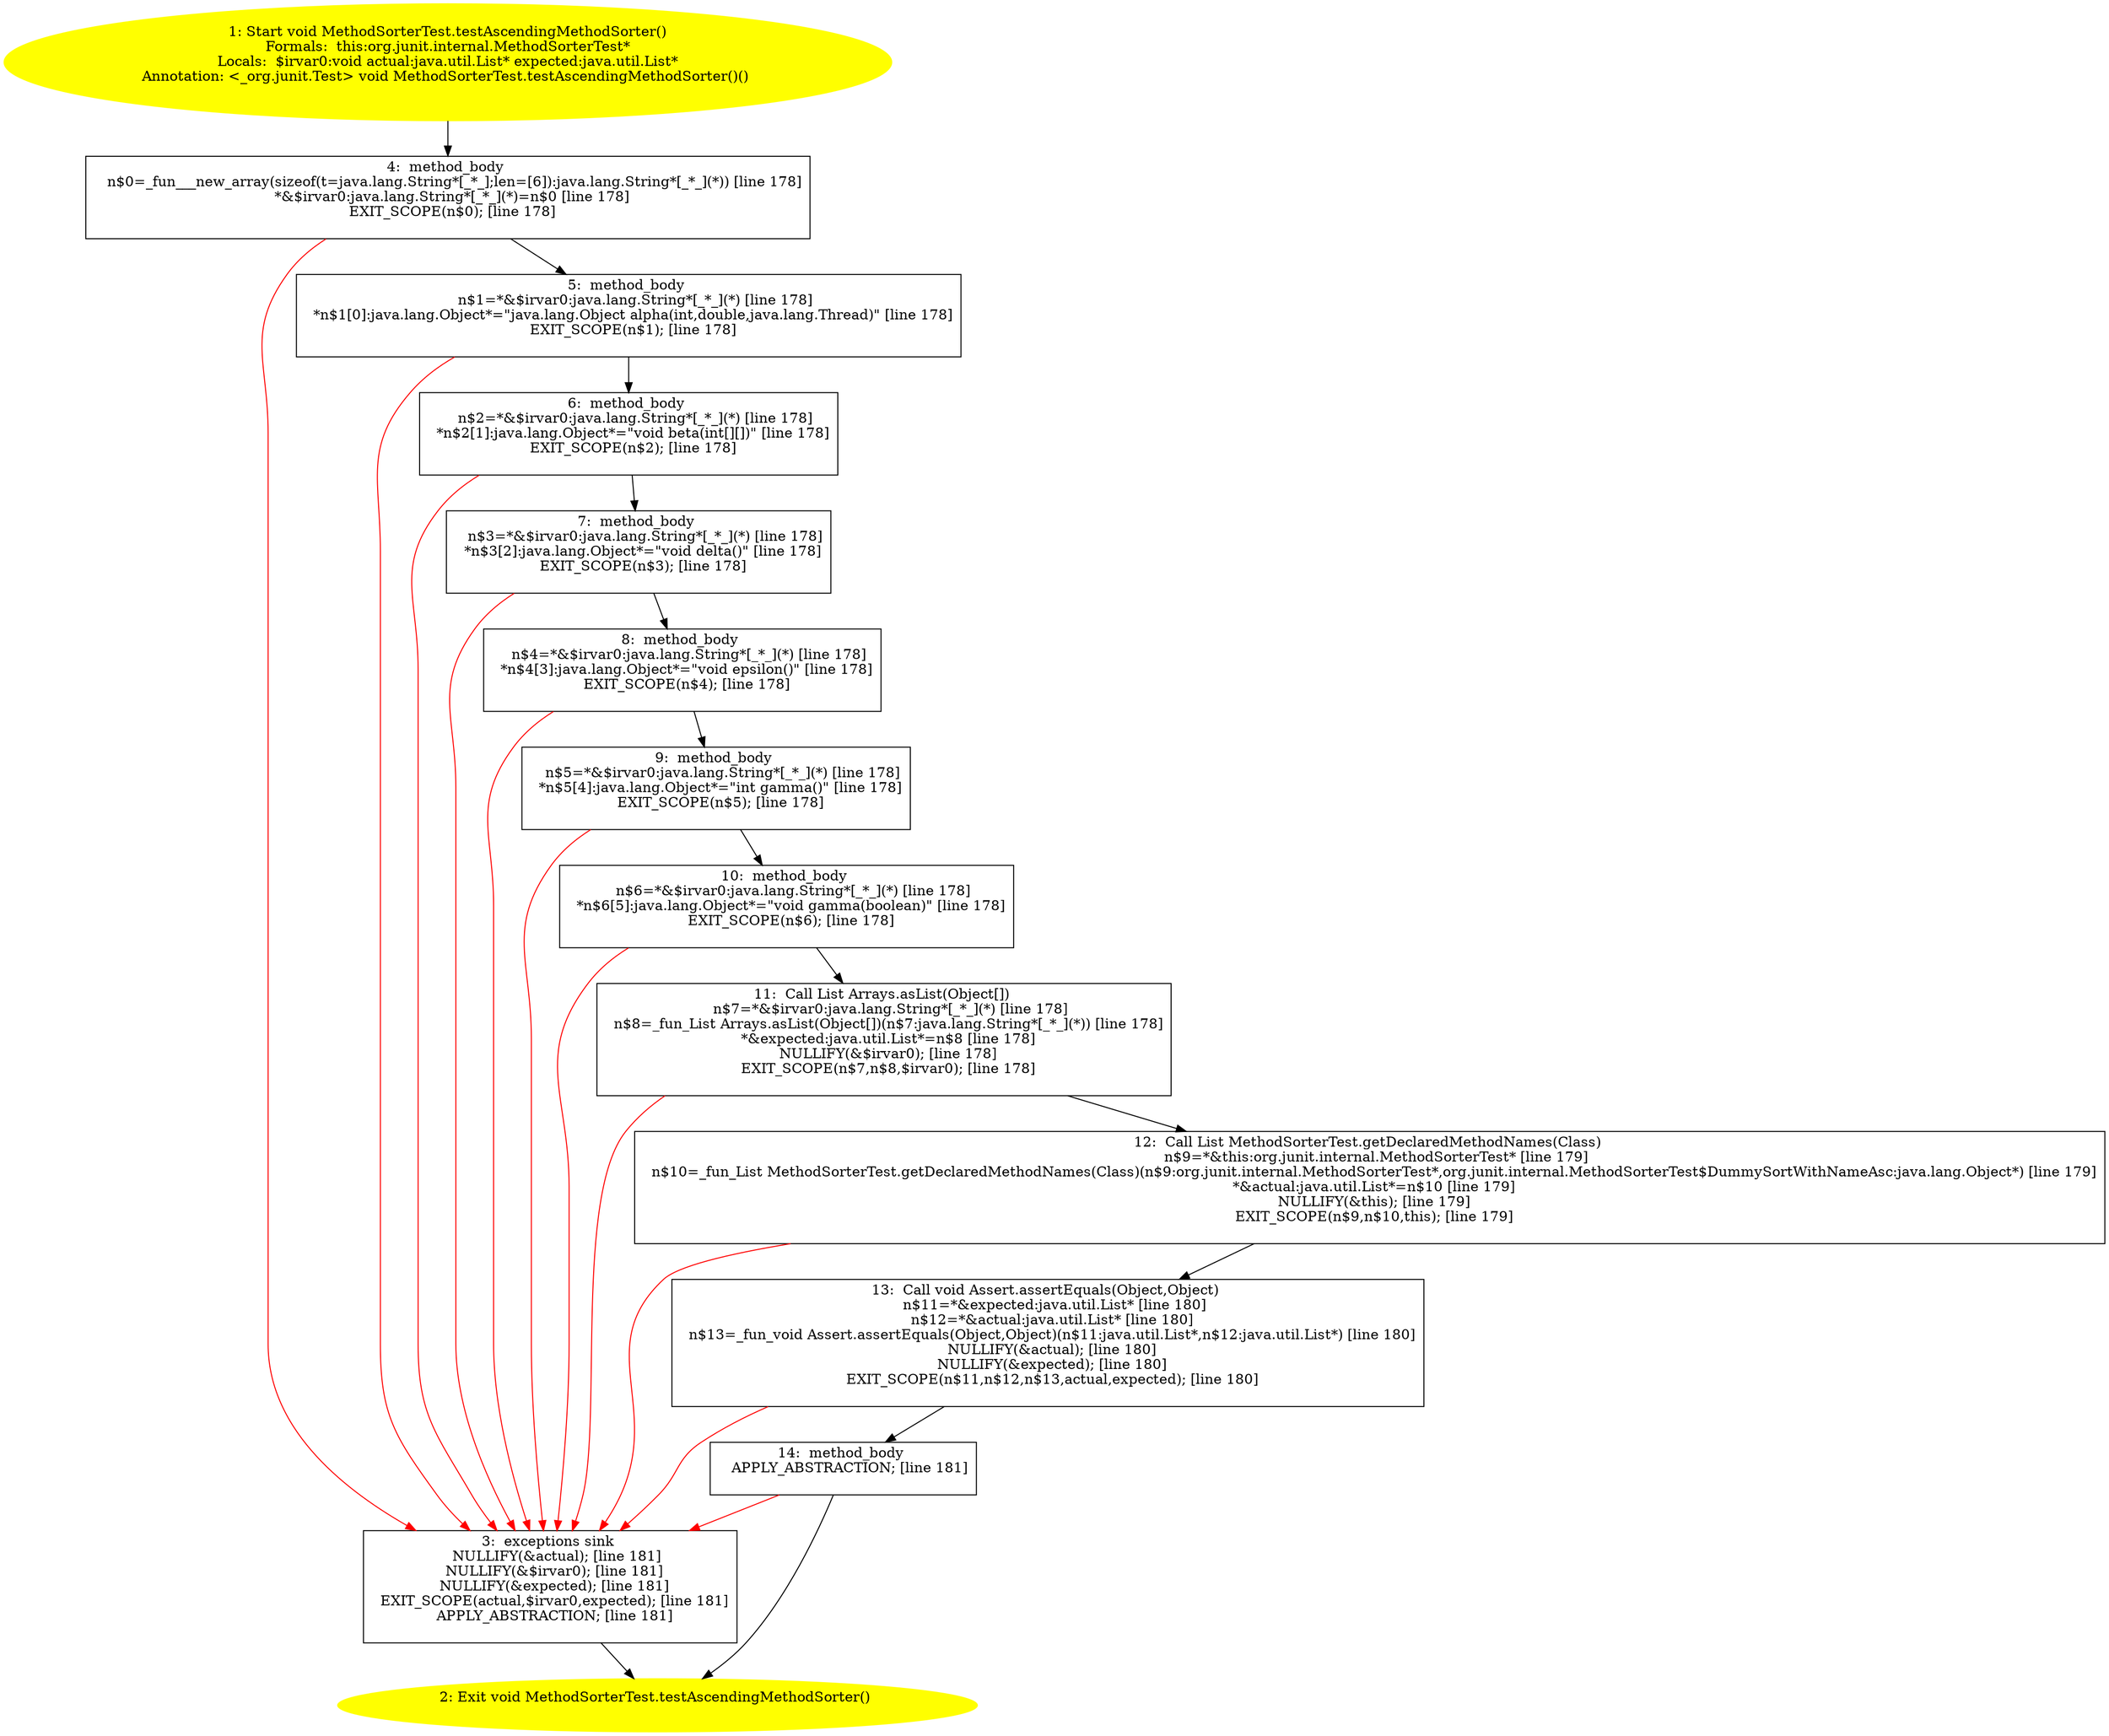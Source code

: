 /* @generated */
digraph cfg {
"org.junit.internal.MethodSorterTest.testAscendingMethodSorter():void.29b2c92d54caef8e980ee841b41265ba_1" [label="1: Start void MethodSorterTest.testAscendingMethodSorter()\nFormals:  this:org.junit.internal.MethodSorterTest*\nLocals:  $irvar0:void actual:java.util.List* expected:java.util.List*\nAnnotation: <_org.junit.Test> void MethodSorterTest.testAscendingMethodSorter()() \n  " color=yellow style=filled]
	

	 "org.junit.internal.MethodSorterTest.testAscendingMethodSorter():void.29b2c92d54caef8e980ee841b41265ba_1" -> "org.junit.internal.MethodSorterTest.testAscendingMethodSorter():void.29b2c92d54caef8e980ee841b41265ba_4" ;
"org.junit.internal.MethodSorterTest.testAscendingMethodSorter():void.29b2c92d54caef8e980ee841b41265ba_2" [label="2: Exit void MethodSorterTest.testAscendingMethodSorter() \n  " color=yellow style=filled]
	

"org.junit.internal.MethodSorterTest.testAscendingMethodSorter():void.29b2c92d54caef8e980ee841b41265ba_3" [label="3:  exceptions sink \n   NULLIFY(&actual); [line 181]\n  NULLIFY(&$irvar0); [line 181]\n  NULLIFY(&expected); [line 181]\n  EXIT_SCOPE(actual,$irvar0,expected); [line 181]\n  APPLY_ABSTRACTION; [line 181]\n " shape="box"]
	

	 "org.junit.internal.MethodSorterTest.testAscendingMethodSorter():void.29b2c92d54caef8e980ee841b41265ba_3" -> "org.junit.internal.MethodSorterTest.testAscendingMethodSorter():void.29b2c92d54caef8e980ee841b41265ba_2" ;
"org.junit.internal.MethodSorterTest.testAscendingMethodSorter():void.29b2c92d54caef8e980ee841b41265ba_4" [label="4:  method_body \n   n$0=_fun___new_array(sizeof(t=java.lang.String*[_*_];len=[6]):java.lang.String*[_*_](*)) [line 178]\n  *&$irvar0:java.lang.String*[_*_](*)=n$0 [line 178]\n  EXIT_SCOPE(n$0); [line 178]\n " shape="box"]
	

	 "org.junit.internal.MethodSorterTest.testAscendingMethodSorter():void.29b2c92d54caef8e980ee841b41265ba_4" -> "org.junit.internal.MethodSorterTest.testAscendingMethodSorter():void.29b2c92d54caef8e980ee841b41265ba_5" ;
	 "org.junit.internal.MethodSorterTest.testAscendingMethodSorter():void.29b2c92d54caef8e980ee841b41265ba_4" -> "org.junit.internal.MethodSorterTest.testAscendingMethodSorter():void.29b2c92d54caef8e980ee841b41265ba_3" [color="red" ];
"org.junit.internal.MethodSorterTest.testAscendingMethodSorter():void.29b2c92d54caef8e980ee841b41265ba_5" [label="5:  method_body \n   n$1=*&$irvar0:java.lang.String*[_*_](*) [line 178]\n  *n$1[0]:java.lang.Object*=\"java.lang.Object alpha(int,double,java.lang.Thread)\" [line 178]\n  EXIT_SCOPE(n$1); [line 178]\n " shape="box"]
	

	 "org.junit.internal.MethodSorterTest.testAscendingMethodSorter():void.29b2c92d54caef8e980ee841b41265ba_5" -> "org.junit.internal.MethodSorterTest.testAscendingMethodSorter():void.29b2c92d54caef8e980ee841b41265ba_6" ;
	 "org.junit.internal.MethodSorterTest.testAscendingMethodSorter():void.29b2c92d54caef8e980ee841b41265ba_5" -> "org.junit.internal.MethodSorterTest.testAscendingMethodSorter():void.29b2c92d54caef8e980ee841b41265ba_3" [color="red" ];
"org.junit.internal.MethodSorterTest.testAscendingMethodSorter():void.29b2c92d54caef8e980ee841b41265ba_6" [label="6:  method_body \n   n$2=*&$irvar0:java.lang.String*[_*_](*) [line 178]\n  *n$2[1]:java.lang.Object*=\"void beta(int[][])\" [line 178]\n  EXIT_SCOPE(n$2); [line 178]\n " shape="box"]
	

	 "org.junit.internal.MethodSorterTest.testAscendingMethodSorter():void.29b2c92d54caef8e980ee841b41265ba_6" -> "org.junit.internal.MethodSorterTest.testAscendingMethodSorter():void.29b2c92d54caef8e980ee841b41265ba_7" ;
	 "org.junit.internal.MethodSorterTest.testAscendingMethodSorter():void.29b2c92d54caef8e980ee841b41265ba_6" -> "org.junit.internal.MethodSorterTest.testAscendingMethodSorter():void.29b2c92d54caef8e980ee841b41265ba_3" [color="red" ];
"org.junit.internal.MethodSorterTest.testAscendingMethodSorter():void.29b2c92d54caef8e980ee841b41265ba_7" [label="7:  method_body \n   n$3=*&$irvar0:java.lang.String*[_*_](*) [line 178]\n  *n$3[2]:java.lang.Object*=\"void delta()\" [line 178]\n  EXIT_SCOPE(n$3); [line 178]\n " shape="box"]
	

	 "org.junit.internal.MethodSorterTest.testAscendingMethodSorter():void.29b2c92d54caef8e980ee841b41265ba_7" -> "org.junit.internal.MethodSorterTest.testAscendingMethodSorter():void.29b2c92d54caef8e980ee841b41265ba_8" ;
	 "org.junit.internal.MethodSorterTest.testAscendingMethodSorter():void.29b2c92d54caef8e980ee841b41265ba_7" -> "org.junit.internal.MethodSorterTest.testAscendingMethodSorter():void.29b2c92d54caef8e980ee841b41265ba_3" [color="red" ];
"org.junit.internal.MethodSorterTest.testAscendingMethodSorter():void.29b2c92d54caef8e980ee841b41265ba_8" [label="8:  method_body \n   n$4=*&$irvar0:java.lang.String*[_*_](*) [line 178]\n  *n$4[3]:java.lang.Object*=\"void epsilon()\" [line 178]\n  EXIT_SCOPE(n$4); [line 178]\n " shape="box"]
	

	 "org.junit.internal.MethodSorterTest.testAscendingMethodSorter():void.29b2c92d54caef8e980ee841b41265ba_8" -> "org.junit.internal.MethodSorterTest.testAscendingMethodSorter():void.29b2c92d54caef8e980ee841b41265ba_9" ;
	 "org.junit.internal.MethodSorterTest.testAscendingMethodSorter():void.29b2c92d54caef8e980ee841b41265ba_8" -> "org.junit.internal.MethodSorterTest.testAscendingMethodSorter():void.29b2c92d54caef8e980ee841b41265ba_3" [color="red" ];
"org.junit.internal.MethodSorterTest.testAscendingMethodSorter():void.29b2c92d54caef8e980ee841b41265ba_9" [label="9:  method_body \n   n$5=*&$irvar0:java.lang.String*[_*_](*) [line 178]\n  *n$5[4]:java.lang.Object*=\"int gamma()\" [line 178]\n  EXIT_SCOPE(n$5); [line 178]\n " shape="box"]
	

	 "org.junit.internal.MethodSorterTest.testAscendingMethodSorter():void.29b2c92d54caef8e980ee841b41265ba_9" -> "org.junit.internal.MethodSorterTest.testAscendingMethodSorter():void.29b2c92d54caef8e980ee841b41265ba_10" ;
	 "org.junit.internal.MethodSorterTest.testAscendingMethodSorter():void.29b2c92d54caef8e980ee841b41265ba_9" -> "org.junit.internal.MethodSorterTest.testAscendingMethodSorter():void.29b2c92d54caef8e980ee841b41265ba_3" [color="red" ];
"org.junit.internal.MethodSorterTest.testAscendingMethodSorter():void.29b2c92d54caef8e980ee841b41265ba_10" [label="10:  method_body \n   n$6=*&$irvar0:java.lang.String*[_*_](*) [line 178]\n  *n$6[5]:java.lang.Object*=\"void gamma(boolean)\" [line 178]\n  EXIT_SCOPE(n$6); [line 178]\n " shape="box"]
	

	 "org.junit.internal.MethodSorterTest.testAscendingMethodSorter():void.29b2c92d54caef8e980ee841b41265ba_10" -> "org.junit.internal.MethodSorterTest.testAscendingMethodSorter():void.29b2c92d54caef8e980ee841b41265ba_11" ;
	 "org.junit.internal.MethodSorterTest.testAscendingMethodSorter():void.29b2c92d54caef8e980ee841b41265ba_10" -> "org.junit.internal.MethodSorterTest.testAscendingMethodSorter():void.29b2c92d54caef8e980ee841b41265ba_3" [color="red" ];
"org.junit.internal.MethodSorterTest.testAscendingMethodSorter():void.29b2c92d54caef8e980ee841b41265ba_11" [label="11:  Call List Arrays.asList(Object[]) \n   n$7=*&$irvar0:java.lang.String*[_*_](*) [line 178]\n  n$8=_fun_List Arrays.asList(Object[])(n$7:java.lang.String*[_*_](*)) [line 178]\n  *&expected:java.util.List*=n$8 [line 178]\n  NULLIFY(&$irvar0); [line 178]\n  EXIT_SCOPE(n$7,n$8,$irvar0); [line 178]\n " shape="box"]
	

	 "org.junit.internal.MethodSorterTest.testAscendingMethodSorter():void.29b2c92d54caef8e980ee841b41265ba_11" -> "org.junit.internal.MethodSorterTest.testAscendingMethodSorter():void.29b2c92d54caef8e980ee841b41265ba_12" ;
	 "org.junit.internal.MethodSorterTest.testAscendingMethodSorter():void.29b2c92d54caef8e980ee841b41265ba_11" -> "org.junit.internal.MethodSorterTest.testAscendingMethodSorter():void.29b2c92d54caef8e980ee841b41265ba_3" [color="red" ];
"org.junit.internal.MethodSorterTest.testAscendingMethodSorter():void.29b2c92d54caef8e980ee841b41265ba_12" [label="12:  Call List MethodSorterTest.getDeclaredMethodNames(Class) \n   n$9=*&this:org.junit.internal.MethodSorterTest* [line 179]\n  n$10=_fun_List MethodSorterTest.getDeclaredMethodNames(Class)(n$9:org.junit.internal.MethodSorterTest*,org.junit.internal.MethodSorterTest$DummySortWithNameAsc:java.lang.Object*) [line 179]\n  *&actual:java.util.List*=n$10 [line 179]\n  NULLIFY(&this); [line 179]\n  EXIT_SCOPE(n$9,n$10,this); [line 179]\n " shape="box"]
	

	 "org.junit.internal.MethodSorterTest.testAscendingMethodSorter():void.29b2c92d54caef8e980ee841b41265ba_12" -> "org.junit.internal.MethodSorterTest.testAscendingMethodSorter():void.29b2c92d54caef8e980ee841b41265ba_13" ;
	 "org.junit.internal.MethodSorterTest.testAscendingMethodSorter():void.29b2c92d54caef8e980ee841b41265ba_12" -> "org.junit.internal.MethodSorterTest.testAscendingMethodSorter():void.29b2c92d54caef8e980ee841b41265ba_3" [color="red" ];
"org.junit.internal.MethodSorterTest.testAscendingMethodSorter():void.29b2c92d54caef8e980ee841b41265ba_13" [label="13:  Call void Assert.assertEquals(Object,Object) \n   n$11=*&expected:java.util.List* [line 180]\n  n$12=*&actual:java.util.List* [line 180]\n  n$13=_fun_void Assert.assertEquals(Object,Object)(n$11:java.util.List*,n$12:java.util.List*) [line 180]\n  NULLIFY(&actual); [line 180]\n  NULLIFY(&expected); [line 180]\n  EXIT_SCOPE(n$11,n$12,n$13,actual,expected); [line 180]\n " shape="box"]
	

	 "org.junit.internal.MethodSorterTest.testAscendingMethodSorter():void.29b2c92d54caef8e980ee841b41265ba_13" -> "org.junit.internal.MethodSorterTest.testAscendingMethodSorter():void.29b2c92d54caef8e980ee841b41265ba_14" ;
	 "org.junit.internal.MethodSorterTest.testAscendingMethodSorter():void.29b2c92d54caef8e980ee841b41265ba_13" -> "org.junit.internal.MethodSorterTest.testAscendingMethodSorter():void.29b2c92d54caef8e980ee841b41265ba_3" [color="red" ];
"org.junit.internal.MethodSorterTest.testAscendingMethodSorter():void.29b2c92d54caef8e980ee841b41265ba_14" [label="14:  method_body \n   APPLY_ABSTRACTION; [line 181]\n " shape="box"]
	

	 "org.junit.internal.MethodSorterTest.testAscendingMethodSorter():void.29b2c92d54caef8e980ee841b41265ba_14" -> "org.junit.internal.MethodSorterTest.testAscendingMethodSorter():void.29b2c92d54caef8e980ee841b41265ba_2" ;
	 "org.junit.internal.MethodSorterTest.testAscendingMethodSorter():void.29b2c92d54caef8e980ee841b41265ba_14" -> "org.junit.internal.MethodSorterTest.testAscendingMethodSorter():void.29b2c92d54caef8e980ee841b41265ba_3" [color="red" ];
}
